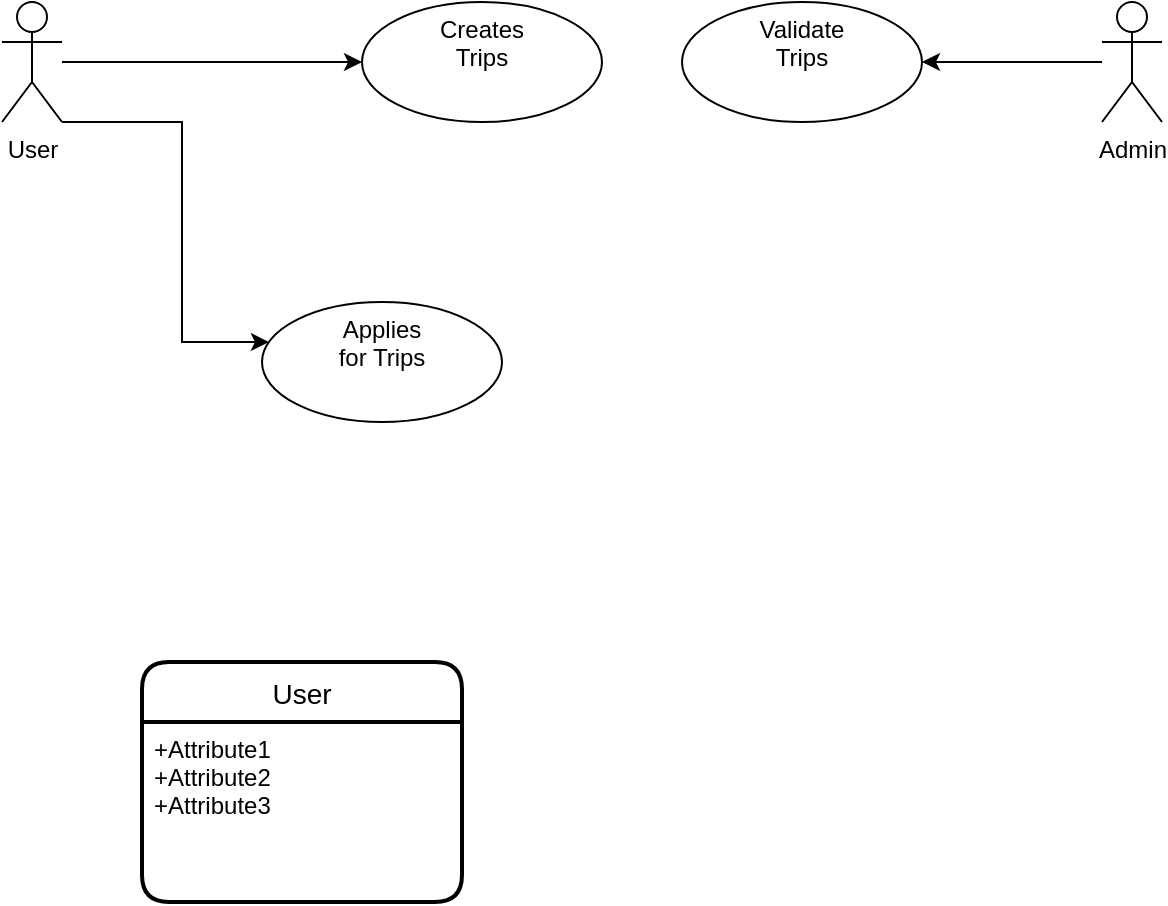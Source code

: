 <mxfile version="14.6.1" type="device"><diagram id="r-O2ye6HDT2IBDTmtd_i" name="Page-1"><mxGraphModel dx="1038" dy="548" grid="1" gridSize="10" guides="1" tooltips="1" connect="1" arrows="1" fold="1" page="1" pageScale="1" pageWidth="827" pageHeight="1169" math="0" shadow="0"><root><mxCell id="0"/><mxCell id="1" parent="0"/><mxCell id="vx_Xc5mZLKyHHG8WK04V-7" value="" style="edgeStyle=orthogonalEdgeStyle;rounded=0;orthogonalLoop=1;jettySize=auto;html=1;" edge="1" parent="1" source="vx_Xc5mZLKyHHG8WK04V-3" target="vx_Xc5mZLKyHHG8WK04V-6"><mxGeometry relative="1" as="geometry"/></mxCell><mxCell id="vx_Xc5mZLKyHHG8WK04V-9" value="" style="edgeStyle=orthogonalEdgeStyle;rounded=0;orthogonalLoop=1;jettySize=auto;html=1;exitX=1;exitY=1;exitDx=0;exitDy=0;exitPerimeter=0;" edge="1" parent="1" source="vx_Xc5mZLKyHHG8WK04V-3" target="vx_Xc5mZLKyHHG8WK04V-8"><mxGeometry relative="1" as="geometry"><Array as="points"><mxPoint x="140" y="160"/><mxPoint x="140" y="270"/></Array></mxGeometry></mxCell><mxCell id="vx_Xc5mZLKyHHG8WK04V-3" value="User" style="shape=umlActor;verticalLabelPosition=bottom;verticalAlign=top;html=1;" vertex="1" parent="1"><mxGeometry x="50" y="100" width="30" height="60" as="geometry"/></mxCell><mxCell id="vx_Xc5mZLKyHHG8WK04V-6" value="Creates&lt;br&gt;Trips" style="ellipse;whiteSpace=wrap;html=1;verticalAlign=top;" vertex="1" parent="1"><mxGeometry x="230" y="100" width="120" height="60" as="geometry"/></mxCell><mxCell id="vx_Xc5mZLKyHHG8WK04V-8" value="Applies&lt;br&gt;for Trips" style="ellipse;whiteSpace=wrap;html=1;verticalAlign=top;" vertex="1" parent="1"><mxGeometry x="180" y="250" width="120" height="60" as="geometry"/></mxCell><mxCell id="vx_Xc5mZLKyHHG8WK04V-13" value="" style="edgeStyle=orthogonalEdgeStyle;rounded=0;orthogonalLoop=1;jettySize=auto;html=1;" edge="1" parent="1" source="vx_Xc5mZLKyHHG8WK04V-10" target="vx_Xc5mZLKyHHG8WK04V-12"><mxGeometry relative="1" as="geometry"/></mxCell><mxCell id="vx_Xc5mZLKyHHG8WK04V-10" value="Admin" style="shape=umlActor;verticalLabelPosition=bottom;verticalAlign=top;html=1;" vertex="1" parent="1"><mxGeometry x="600" y="100" width="30" height="60" as="geometry"/></mxCell><mxCell id="vx_Xc5mZLKyHHG8WK04V-12" value="Validate&lt;br&gt;Trips" style="ellipse;whiteSpace=wrap;html=1;verticalAlign=top;" vertex="1" parent="1"><mxGeometry x="390" y="100" width="120" height="60" as="geometry"/></mxCell><mxCell id="vx_Xc5mZLKyHHG8WK04V-14" value="User" style="swimlane;childLayout=stackLayout;horizontal=1;startSize=30;horizontalStack=0;rounded=1;fontSize=14;fontStyle=0;strokeWidth=2;resizeParent=0;resizeLast=1;shadow=0;dashed=0;align=center;" vertex="1" parent="1"><mxGeometry x="120" y="430" width="160" height="120" as="geometry"/></mxCell><mxCell id="vx_Xc5mZLKyHHG8WK04V-15" value="+Attribute1&#10;+Attribute2&#10;+Attribute3" style="align=left;strokeColor=none;fillColor=none;spacingLeft=4;fontSize=12;verticalAlign=top;resizable=0;rotatable=0;part=1;" vertex="1" parent="vx_Xc5mZLKyHHG8WK04V-14"><mxGeometry y="30" width="160" height="90" as="geometry"/></mxCell></root></mxGraphModel></diagram></mxfile>